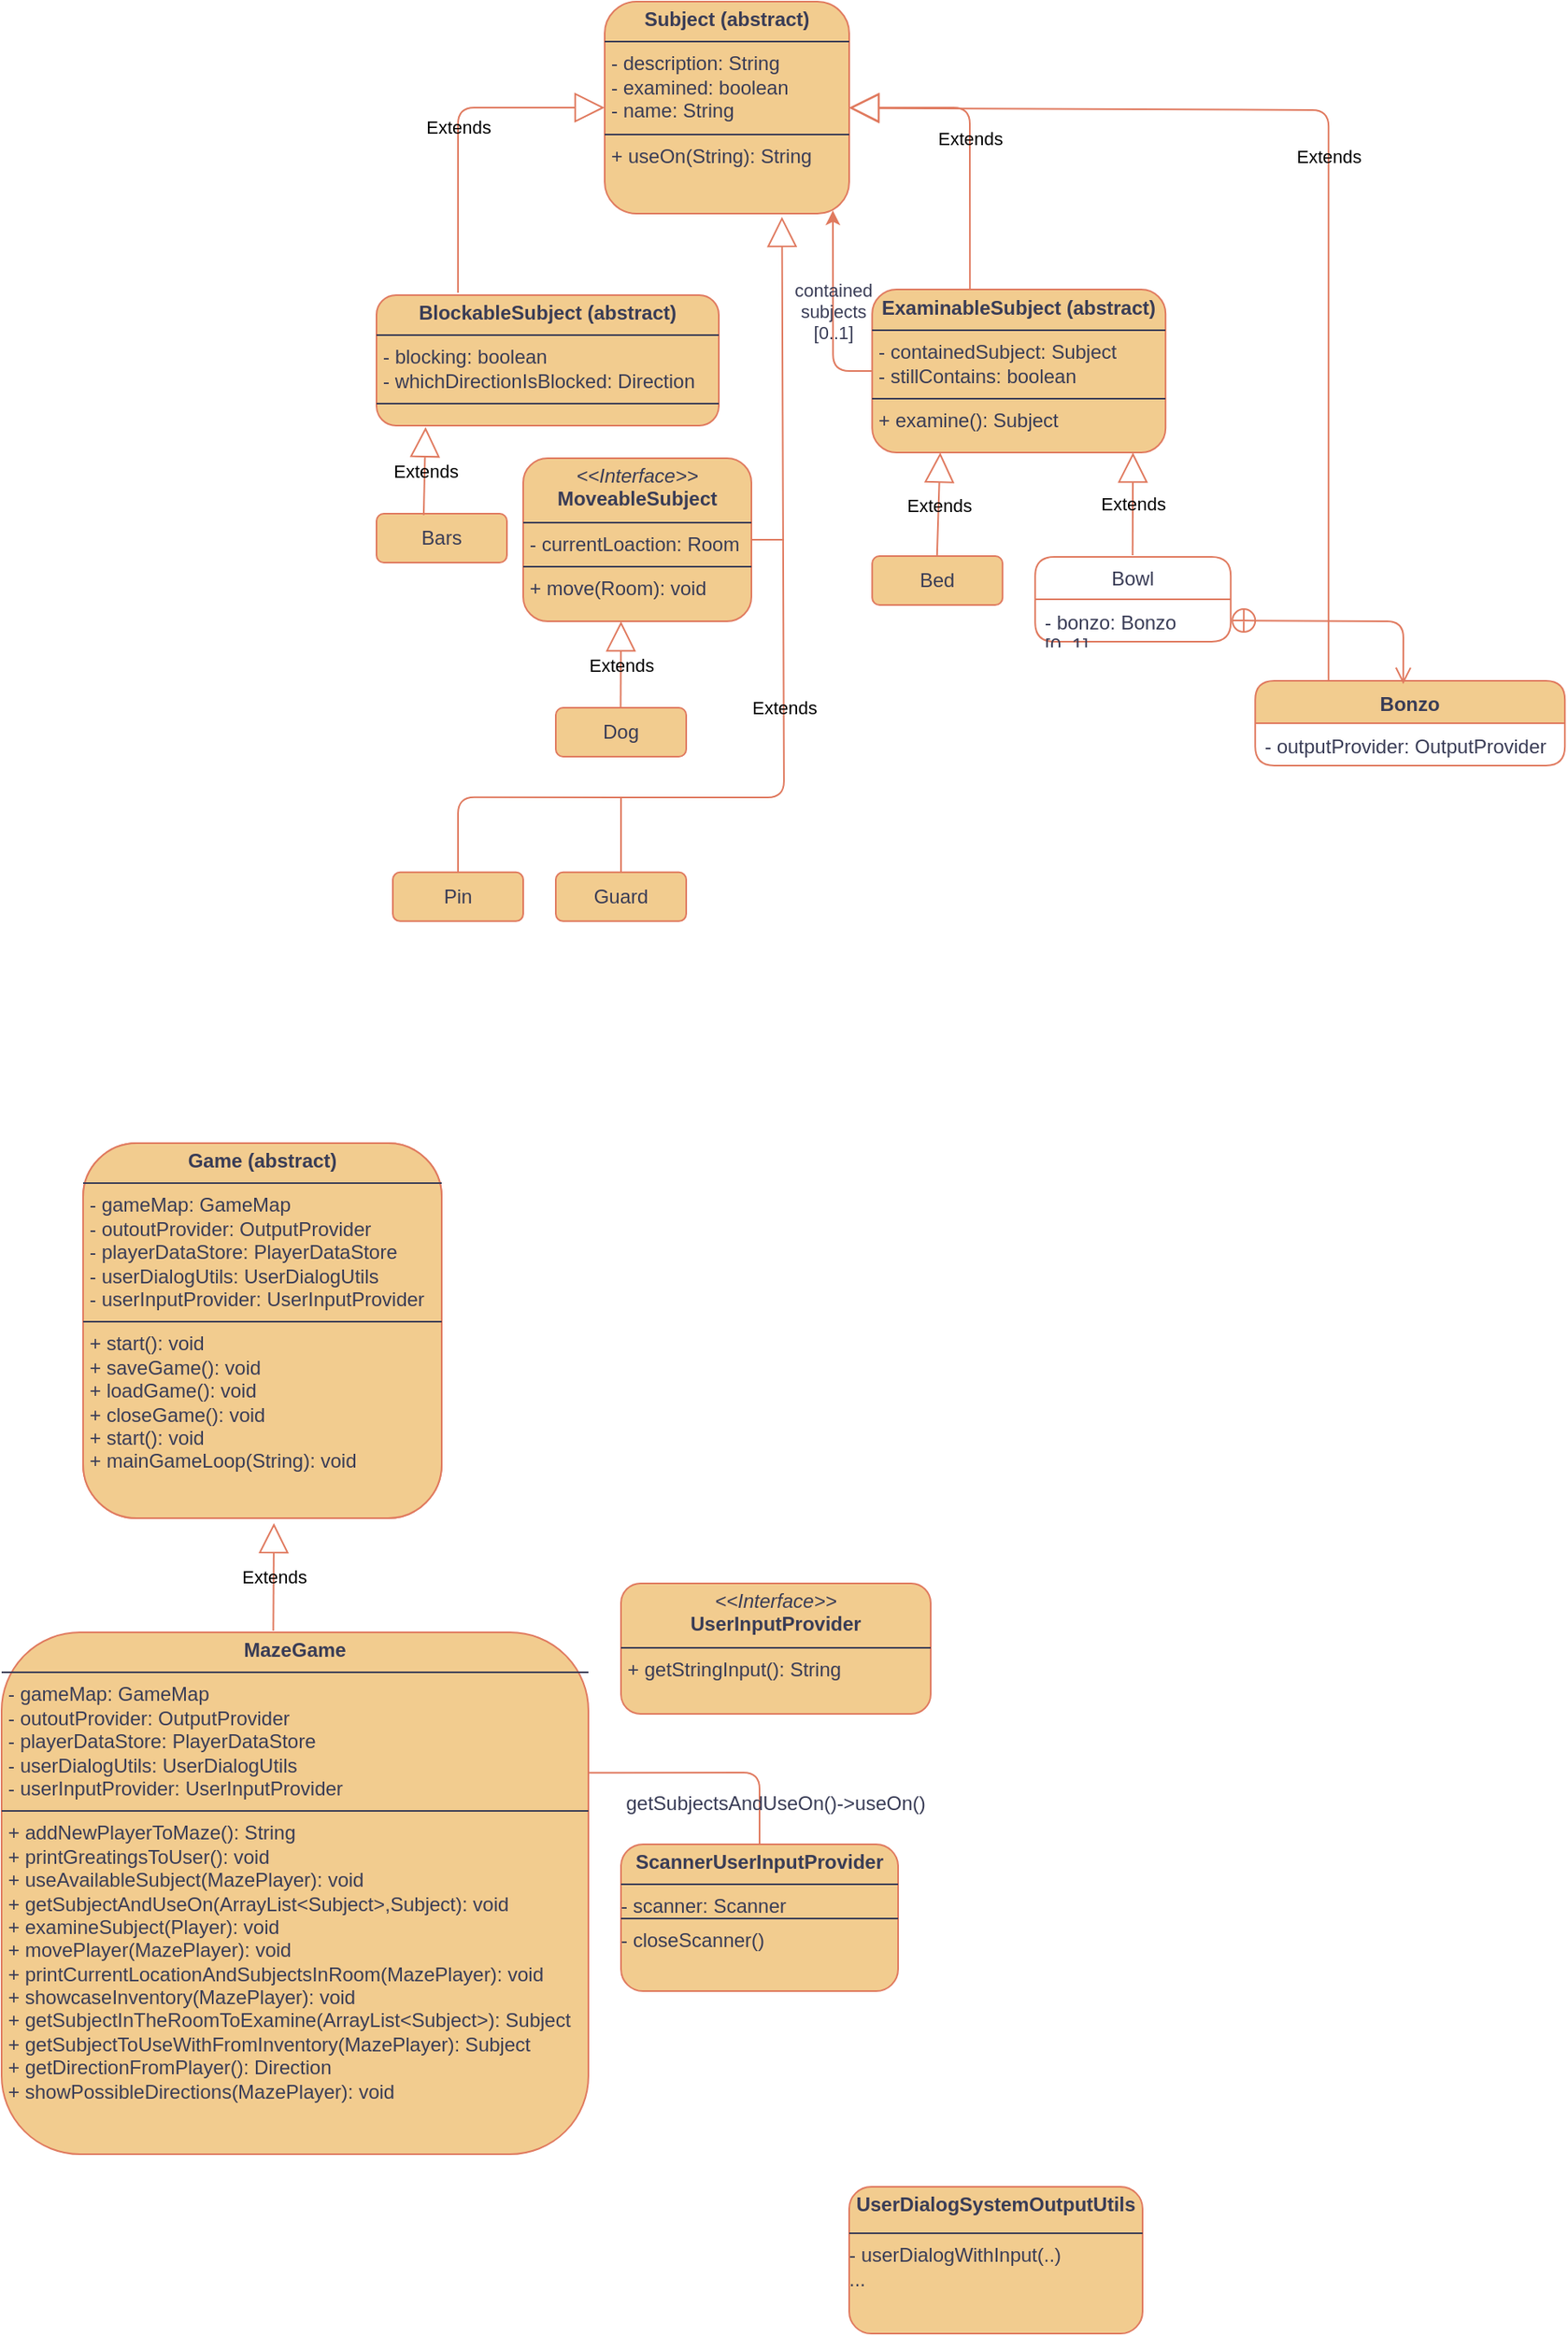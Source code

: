 <mxfile version="24.4.13" type="github">
  <diagram name="Page-1" id="AXgZJmAVB9x7k6VPBPpo">
    <mxGraphModel dx="1121" dy="598" grid="1" gridSize="10" guides="1" tooltips="1" connect="1" arrows="1" fold="1" page="1" pageScale="1" pageWidth="1169" pageHeight="827" math="0" shadow="0">
      <root>
        <mxCell id="0" />
        <mxCell id="1" parent="0" />
        <mxCell id="vj8tvU9fs9zhO4dunw9U-1" value="&lt;p style=&quot;margin:0px;margin-top:4px;text-align:center;&quot;&gt;&lt;b&gt;Subject (abstract)&lt;/b&gt;&lt;br&gt;&lt;/p&gt;&lt;hr size=&quot;1&quot; style=&quot;border-style:solid;&quot;&gt;&lt;p style=&quot;margin:0px;margin-left:4px;&quot;&gt;- description: String&lt;br&gt;- examined: boolean&lt;/p&gt;&lt;p style=&quot;margin:0px;margin-left:4px;&quot;&gt;- name: String&lt;br&gt;&lt;/p&gt;&lt;hr size=&quot;1&quot; style=&quot;border-style:solid;&quot;&gt;&lt;p style=&quot;margin:0px;margin-left:4px;&quot;&gt;+ useOn(String): String&lt;br&gt;&lt;br&gt;&lt;/p&gt;" style="verticalAlign=top;align=left;overflow=fill;html=1;whiteSpace=wrap;rounded=1;labelBackgroundColor=none;fillColor=#F2CC8F;strokeColor=#E07A5F;fontColor=#393C56;" vertex="1" parent="1">
          <mxGeometry x="390" y="170" width="150" height="130" as="geometry" />
        </mxCell>
        <mxCell id="vj8tvU9fs9zhO4dunw9U-2" value="&lt;p style=&quot;margin:0px;margin-top:4px;text-align:center;&quot;&gt;&lt;b&gt;BlockableSubject &lt;/b&gt;&lt;b&gt;(abstract)&lt;/b&gt;&lt;/p&gt;&lt;hr size=&quot;1&quot; style=&quot;border-style:solid;&quot;&gt;&lt;p style=&quot;margin:0px;margin-left:4px;&quot;&gt;- blocking: boolean&lt;br&gt;- whichDirectionIsBlocked: Direction&lt;/p&gt;&lt;hr size=&quot;1&quot; style=&quot;border-style:solid;&quot;&gt;&lt;p style=&quot;margin:0px;margin-left:4px;&quot;&gt;&lt;br&gt;&lt;/p&gt;" style="verticalAlign=top;align=left;overflow=fill;html=1;whiteSpace=wrap;rounded=1;labelBackgroundColor=none;fillColor=#F2CC8F;strokeColor=#E07A5F;fontColor=#393C56;" vertex="1" parent="1">
          <mxGeometry x="250" y="350" width="210" height="80" as="geometry" />
        </mxCell>
        <mxCell id="vj8tvU9fs9zhO4dunw9U-3" value="Extends" style="endArrow=block;endSize=16;endFill=0;html=1;rounded=1;entryX=0;entryY=0.5;entryDx=0;entryDy=0;exitX=0.238;exitY=-0.018;exitDx=0;exitDy=0;exitPerimeter=0;labelBackgroundColor=none;strokeColor=#E07A5F;fontColor=default;" edge="1" parent="1" source="vj8tvU9fs9zhO4dunw9U-2" target="vj8tvU9fs9zhO4dunw9U-1">
          <mxGeometry width="160" relative="1" as="geometry">
            <mxPoint x="320" y="340" as="sourcePoint" />
            <mxPoint x="680" y="340" as="targetPoint" />
            <Array as="points">
              <mxPoint x="300" y="235" />
            </Array>
          </mxGeometry>
        </mxCell>
        <mxCell id="vj8tvU9fs9zhO4dunw9U-4" value="Bars" style="html=1;whiteSpace=wrap;rounded=1;labelBackgroundColor=none;fillColor=#F2CC8F;strokeColor=#E07A5F;fontColor=#393C56;" vertex="1" parent="1">
          <mxGeometry x="250" y="484" width="80" height="30" as="geometry" />
        </mxCell>
        <mxCell id="vj8tvU9fs9zhO4dunw9U-5" value="Dog" style="html=1;whiteSpace=wrap;rounded=1;labelBackgroundColor=none;fillColor=#F2CC8F;strokeColor=#E07A5F;fontColor=#393C56;" vertex="1" parent="1">
          <mxGeometry x="360" y="603" width="80" height="30" as="geometry" />
        </mxCell>
        <mxCell id="vj8tvU9fs9zhO4dunw9U-6" value="Extends" style="endArrow=block;endSize=16;endFill=0;html=1;rounded=1;exitX=0.362;exitY=0.028;exitDx=0;exitDy=0;entryX=0.191;entryY=1.011;entryDx=0;entryDy=0;entryPerimeter=0;exitPerimeter=0;labelBackgroundColor=none;strokeColor=#E07A5F;fontColor=default;" edge="1" parent="1" source="vj8tvU9fs9zhO4dunw9U-4">
          <mxGeometry width="160" relative="1" as="geometry">
            <mxPoint x="289.77" y="484" as="sourcePoint" />
            <mxPoint x="280.11" y="430.88" as="targetPoint" />
          </mxGeometry>
        </mxCell>
        <mxCell id="vj8tvU9fs9zhO4dunw9U-7" value="Extends" style="endArrow=block;endSize=16;endFill=0;html=1;rounded=1;exitX=0.5;exitY=0;exitDx=0;exitDy=0;entryX=0.191;entryY=1.011;entryDx=0;entryDy=0;entryPerimeter=0;labelBackgroundColor=none;strokeColor=#E07A5F;fontColor=default;" edge="1" parent="1">
          <mxGeometry width="160" relative="1" as="geometry">
            <mxPoint x="399.77" y="603" as="sourcePoint" />
            <mxPoint x="400" y="550" as="targetPoint" />
          </mxGeometry>
        </mxCell>
        <mxCell id="vj8tvU9fs9zhO4dunw9U-8" value="&lt;p style=&quot;margin:0px;margin-top:4px;text-align:center;&quot;&gt;&lt;b&gt;ExaminableSubject &lt;/b&gt;&lt;b&gt;(abstract)&lt;/b&gt;&lt;/p&gt;&lt;hr size=&quot;1&quot; style=&quot;border-style:solid;&quot;&gt;&lt;p style=&quot;margin:0px;margin-left:4px;&quot;&gt;- containedSubject: Subject&lt;br&gt;- stillContains: boolean&lt;/p&gt;&lt;hr size=&quot;1&quot; style=&quot;border-style:solid;&quot;&gt;&lt;p style=&quot;margin:0px;margin-left:4px;&quot;&gt;+ examine(): Subject&lt;br&gt;&lt;/p&gt;" style="verticalAlign=top;align=left;overflow=fill;html=1;whiteSpace=wrap;rounded=1;labelBackgroundColor=none;fillColor=#F2CC8F;strokeColor=#E07A5F;fontColor=#393C56;" vertex="1" parent="1">
          <mxGeometry x="554.1" y="346.5" width="180" height="100" as="geometry" />
        </mxCell>
        <mxCell id="vj8tvU9fs9zhO4dunw9U-9" value="Extends" style="endArrow=block;endSize=16;endFill=0;html=1;rounded=1;exitX=0.238;exitY=-0.018;exitDx=0;exitDy=0;exitPerimeter=0;labelBackgroundColor=none;strokeColor=#E07A5F;fontColor=default;" edge="1" parent="1" target="vj8tvU9fs9zhO4dunw9U-1">
          <mxGeometry width="160" relative="1" as="geometry">
            <mxPoint x="614.1" y="346.5" as="sourcePoint" />
            <mxPoint x="574.1" y="231.5" as="targetPoint" />
            <Array as="points">
              <mxPoint x="614" y="235" />
            </Array>
          </mxGeometry>
        </mxCell>
        <mxCell id="vj8tvU9fs9zhO4dunw9U-10" value="Bed" style="html=1;whiteSpace=wrap;rounded=1;labelBackgroundColor=none;fillColor=#F2CC8F;strokeColor=#E07A5F;fontColor=#393C56;" vertex="1" parent="1">
          <mxGeometry x="554.1" y="510" width="80" height="30" as="geometry" />
        </mxCell>
        <mxCell id="vj8tvU9fs9zhO4dunw9U-11" value="Extends" style="endArrow=block;endSize=16;endFill=0;html=1;rounded=1;exitX=0.5;exitY=0;exitDx=0;exitDy=0;entryX=0.232;entryY=1;entryDx=0;entryDy=0;entryPerimeter=0;labelBackgroundColor=none;strokeColor=#E07A5F;fontColor=default;" edge="1" parent="1" target="vj8tvU9fs9zhO4dunw9U-8">
          <mxGeometry width="160" relative="1" as="geometry">
            <mxPoint x="593.87" y="510.5" as="sourcePoint" />
            <mxPoint x="594.1" y="457.5" as="targetPoint" />
          </mxGeometry>
        </mxCell>
        <mxCell id="vj8tvU9fs9zhO4dunw9U-16" value="Extends" style="endArrow=block;endSize=16;endFill=0;html=1;rounded=1;exitX=0.5;exitY=0;exitDx=0;exitDy=0;labelBackgroundColor=none;strokeColor=#E07A5F;fontColor=default;" edge="1" parent="1">
          <mxGeometry width="160" relative="1" as="geometry">
            <mxPoint x="713.87" y="509.5" as="sourcePoint" />
            <mxPoint x="714.1" y="446.5" as="targetPoint" />
          </mxGeometry>
        </mxCell>
        <mxCell id="vj8tvU9fs9zhO4dunw9U-17" value="Bowl" style="swimlane;fontStyle=0;childLayout=stackLayout;horizontal=1;startSize=26;fillColor=none;horizontalStack=0;resizeParent=1;resizeParentMax=0;resizeLast=0;collapsible=1;marginBottom=0;whiteSpace=wrap;html=1;rounded=1;labelBackgroundColor=none;strokeColor=#E07A5F;fontColor=#393C56;" vertex="1" parent="1">
          <mxGeometry x="654.1" y="510.5" width="120" height="52" as="geometry">
            <mxRectangle x="380" y="444" width="70" height="30" as="alternateBounds" />
          </mxGeometry>
        </mxCell>
        <mxCell id="vj8tvU9fs9zhO4dunw9U-18" value="- bonzo: Bonzo [0..1]" style="text;strokeColor=none;fillColor=none;align=left;verticalAlign=top;spacingLeft=4;spacingRight=4;overflow=hidden;rotatable=0;points=[[0,0.5],[1,0.5]];portConstraint=eastwest;whiteSpace=wrap;html=1;rounded=1;labelBackgroundColor=none;fontColor=#393C56;" vertex="1" parent="vj8tvU9fs9zhO4dunw9U-17">
          <mxGeometry y="26" width="120" height="26" as="geometry" />
        </mxCell>
        <mxCell id="vj8tvU9fs9zhO4dunw9U-23" value="Bonzo" style="swimlane;fontStyle=1;align=center;verticalAlign=top;childLayout=stackLayout;horizontal=1;startSize=26;horizontalStack=0;resizeParent=1;resizeParentMax=0;resizeLast=0;collapsible=1;marginBottom=0;whiteSpace=wrap;html=1;rounded=1;labelBackgroundColor=none;fillColor=#F2CC8F;strokeColor=#E07A5F;fontColor=#393C56;" vertex="1" parent="1">
          <mxGeometry x="789.1" y="586.5" width="190" height="52" as="geometry">
            <mxRectangle x="549.1" y="426.5" width="70" height="30" as="alternateBounds" />
          </mxGeometry>
        </mxCell>
        <mxCell id="vj8tvU9fs9zhO4dunw9U-24" value="- outputProvider: OutputProvider" style="text;strokeColor=none;fillColor=none;align=left;verticalAlign=top;spacingLeft=4;spacingRight=4;overflow=hidden;rotatable=0;points=[[0,0.5],[1,0.5]];portConstraint=eastwest;whiteSpace=wrap;html=1;rounded=1;labelBackgroundColor=none;fontColor=#393C56;" vertex="1" parent="vj8tvU9fs9zhO4dunw9U-23">
          <mxGeometry y="26" width="190" height="26" as="geometry" />
        </mxCell>
        <mxCell id="vj8tvU9fs9zhO4dunw9U-28" value="" style="endArrow=open;startArrow=circlePlus;endFill=0;startFill=0;endSize=8;html=1;rounded=1;exitX=1;exitY=0.5;exitDx=0;exitDy=0;entryX=0.478;entryY=0.039;entryDx=0;entryDy=0;entryPerimeter=0;labelBackgroundColor=none;strokeColor=#E07A5F;fontColor=default;" edge="1" parent="1" source="vj8tvU9fs9zhO4dunw9U-18" target="vj8tvU9fs9zhO4dunw9U-23">
          <mxGeometry width="160" relative="1" as="geometry">
            <mxPoint x="334.1" y="616.5" as="sourcePoint" />
            <mxPoint x="494.1" y="616.5" as="targetPoint" />
            <Array as="points">
              <mxPoint x="880" y="550" />
            </Array>
          </mxGeometry>
        </mxCell>
        <mxCell id="vj8tvU9fs9zhO4dunw9U-29" value="Extends" style="endArrow=block;endSize=16;endFill=0;html=1;rounded=1;exitX=0.238;exitY=-0.018;exitDx=0;exitDy=0;exitPerimeter=0;labelBackgroundColor=none;strokeColor=#E07A5F;fontColor=default;" edge="1" parent="1" target="vj8tvU9fs9zhO4dunw9U-1">
          <mxGeometry width="160" relative="1" as="geometry">
            <mxPoint x="834.1" y="586.5" as="sourcePoint" />
            <mxPoint x="574.1" y="231.5" as="targetPoint" />
            <Array as="points">
              <mxPoint x="834.1" y="236.5" />
            </Array>
          </mxGeometry>
        </mxCell>
        <mxCell id="vj8tvU9fs9zhO4dunw9U-30" value="" style="endArrow=classic;html=1;rounded=1;exitX=0;exitY=0.5;exitDx=0;exitDy=0;entryX=0.706;entryY=1.012;entryDx=0;entryDy=0;entryPerimeter=0;labelBackgroundColor=none;strokeColor=#E07A5F;fontColor=default;" edge="1" parent="1" source="vj8tvU9fs9zhO4dunw9U-8">
          <mxGeometry relative="1" as="geometry">
            <mxPoint x="494.1" y="326.5" as="sourcePoint" />
            <mxPoint x="530.0" y="298.06" as="targetPoint" />
            <Array as="points">
              <mxPoint x="530.1" y="396.5" />
            </Array>
          </mxGeometry>
        </mxCell>
        <mxCell id="vj8tvU9fs9zhO4dunw9U-31" value="contained&lt;br&gt;subjects&lt;br&gt;[0..1]" style="edgeLabel;resizable=0;html=1;;align=center;verticalAlign=middle;rounded=1;labelBackgroundColor=none;fontColor=#393C56;" connectable="0" vertex="1" parent="vj8tvU9fs9zhO4dunw9U-30">
          <mxGeometry relative="1" as="geometry" />
        </mxCell>
        <mxCell id="vj8tvU9fs9zhO4dunw9U-32" value="Pin" style="html=1;whiteSpace=wrap;rounded=1;labelBackgroundColor=none;fillColor=#F2CC8F;strokeColor=#E07A5F;fontColor=#393C56;" vertex="1" parent="1">
          <mxGeometry x="260" y="703.92" width="80" height="30" as="geometry" />
        </mxCell>
        <mxCell id="vj8tvU9fs9zhO4dunw9U-33" value="Extends" style="endArrow=block;endSize=16;endFill=0;html=1;rounded=1;entryX=0.725;entryY=1.015;entryDx=0;entryDy=0;entryPerimeter=0;labelBackgroundColor=none;strokeColor=#E07A5F;fontColor=default;" edge="1" parent="1" source="vj8tvU9fs9zhO4dunw9U-32" target="vj8tvU9fs9zhO4dunw9U-1">
          <mxGeometry width="160" relative="1" as="geometry">
            <mxPoint x="300" y="697.92" as="sourcePoint" />
            <mxPoint x="468.45" y="350.0" as="targetPoint" />
            <Array as="points">
              <mxPoint x="300" y="657.92" />
              <mxPoint x="500" y="658" />
            </Array>
          </mxGeometry>
        </mxCell>
        <mxCell id="vj8tvU9fs9zhO4dunw9U-34" value="Guard" style="html=1;whiteSpace=wrap;rounded=1;labelBackgroundColor=none;fillColor=#F2CC8F;strokeColor=#E07A5F;fontColor=#393C56;" vertex="1" parent="1">
          <mxGeometry x="360" y="703.92" width="80" height="30" as="geometry" />
        </mxCell>
        <mxCell id="vj8tvU9fs9zhO4dunw9U-36" value="" style="endArrow=none;html=1;rounded=1;labelBackgroundColor=none;strokeColor=#E07A5F;fontColor=default;" edge="1" parent="1">
          <mxGeometry width="50" height="50" relative="1" as="geometry">
            <mxPoint x="400" y="703.92" as="sourcePoint" />
            <mxPoint x="400" y="657.92" as="targetPoint" />
          </mxGeometry>
        </mxCell>
        <mxCell id="vj8tvU9fs9zhO4dunw9U-41" value="&lt;p style=&quot;margin:0px;margin-top:4px;text-align:center;&quot;&gt;&lt;i&gt;&amp;lt;&amp;lt;Interface&amp;gt;&amp;gt;&lt;/i&gt;&lt;br&gt;&lt;b&gt;MoveableSubject&lt;/b&gt;&lt;br&gt;&lt;/p&gt;&lt;hr size=&quot;1&quot; style=&quot;border-style:solid;&quot;&gt;&lt;p style=&quot;margin:0px;margin-left:4px;&quot;&gt;- currentLoaction: Room&lt;br&gt;&lt;/p&gt;&lt;hr size=&quot;1&quot; style=&quot;border-style:solid;&quot;&gt;&lt;p style=&quot;margin:0px;margin-left:4px;&quot;&gt;+ move(Room): void&lt;br&gt;&lt;/p&gt;" style="verticalAlign=top;align=left;overflow=fill;html=1;whiteSpace=wrap;rounded=1;labelBackgroundColor=none;fillColor=#F2CC8F;strokeColor=#E07A5F;fontColor=#393C56;" vertex="1" parent="1">
          <mxGeometry x="340" y="450" width="140" height="100" as="geometry" />
        </mxCell>
        <mxCell id="vj8tvU9fs9zhO4dunw9U-43" value="" style="endArrow=none;html=1;rounded=1;labelBackgroundColor=none;strokeColor=#E07A5F;fontColor=default;" edge="1" parent="1">
          <mxGeometry width="50" height="50" relative="1" as="geometry">
            <mxPoint x="480" y="500" as="sourcePoint" />
            <mxPoint x="500" y="500" as="targetPoint" />
          </mxGeometry>
        </mxCell>
        <mxCell id="vj8tvU9fs9zhO4dunw9U-44" value="&lt;p style=&quot;margin:0px;margin-top:4px;text-align:center;&quot;&gt;&lt;b&gt;MazeGame&lt;/b&gt;&lt;/p&gt;&lt;hr size=&quot;1&quot; style=&quot;border-style:solid;&quot;&gt;&lt;p style=&quot;margin:0px;margin-left:4px;&quot;&gt;- gameMap: GameMap&lt;br&gt;- outoutProvider: OutputProvider&lt;/p&gt;&lt;p style=&quot;margin:0px;margin-left:4px;&quot;&gt;- playerDataStore: PlayerDataStore&lt;/p&gt;&lt;p style=&quot;margin:0px;margin-left:4px;&quot;&gt;- userDialogUtils: UserDialogUtils&lt;br&gt;- userInputProvider: UserInputProvider&lt;/p&gt;&lt;hr size=&quot;1&quot; style=&quot;border-style:solid;&quot;&gt;&lt;p style=&quot;margin:0px;margin-left:4px;&quot;&gt;+ addNewPlayerToMaze(): String&lt;br&gt;+ printGreatingsToUser(): void&lt;br&gt;+ useAvailableSubject(MazePlayer): void&lt;br&gt;&lt;/p&gt;&lt;p style=&quot;margin:0px;margin-left:4px;&quot;&gt;+ getSubjectAndUseOn(ArrayList&amp;lt;Subject&amp;gt;,Subject): void&lt;br&gt;+ examineSubject(Player): void&lt;/p&gt;&lt;p style=&quot;margin:0px;margin-left:4px;&quot;&gt;+ movePlayer(MazePlayer): void&lt;br&gt;+ printCurrentLocationAndSubjectsInRoom(MazePlayer): void&lt;br&gt;+ showcaseInventory(MazePlayer): void&lt;br&gt;+ getSubjectInTheRoomToExamine(ArrayList&amp;lt;Subject&amp;gt;): Subject&lt;br&gt;+ getSubjectToUseWithFromInventory(MazePlayer): Subject&lt;br&gt;+ getDirectionFromPlayer(): Direction&lt;br&gt;+ showPossibleDirections(MazePlayer): void&lt;br&gt;&lt;/p&gt;" style="verticalAlign=top;align=left;overflow=fill;html=1;whiteSpace=wrap;rounded=1;labelBackgroundColor=none;fillColor=#F2CC8F;strokeColor=#E07A5F;fontColor=#393C56;" vertex="1" parent="1">
          <mxGeometry x="20" y="1170" width="360" height="320" as="geometry" />
        </mxCell>
        <mxCell id="vj8tvU9fs9zhO4dunw9U-45" value="&lt;p style=&quot;margin:0px;margin-top:4px;text-align:center;&quot;&gt;&lt;b&gt;Game (abstract)&lt;br&gt;&lt;/b&gt;&lt;/p&gt;&lt;hr size=&quot;1&quot; style=&quot;border-style:solid;&quot;&gt;&lt;p style=&quot;margin:0px;margin-left:4px;&quot;&gt;- gameMap: GameMap&lt;br&gt;- outoutProvider: OutputProvider&lt;/p&gt;&lt;p style=&quot;margin:0px;margin-left:4px;&quot;&gt;- playerDataStore: PlayerDataStore&lt;/p&gt;&lt;p style=&quot;margin:0px;margin-left:4px;&quot;&gt;- userDialogUtils: UserDialogUtils&lt;br&gt;- userInputProvider: UserInputProvider&lt;/p&gt;&lt;hr size=&quot;1&quot; style=&quot;border-style:solid;&quot;&gt;&lt;p style=&quot;margin:0px;margin-left:4px;&quot;&gt;+ start(): void&lt;/p&gt;&lt;p style=&quot;margin:0px;margin-left:4px;&quot;&gt;+ saveGame(): void&lt;/p&gt;&lt;p style=&quot;margin:0px;margin-left:4px;&quot;&gt;+ loadGame(): void&lt;/p&gt;&lt;p style=&quot;margin:0px;margin-left:4px;&quot;&gt;+ closeGame(): void&lt;/p&gt;&lt;p style=&quot;margin:0px;margin-left:4px;&quot;&gt;+ start(): void&lt;/p&gt;&lt;p style=&quot;margin:0px;margin-left:4px;&quot;&gt;&lt;/p&gt;&lt;p style=&quot;margin:0px;margin-left:4px;&quot;&gt;+ mainGameLoop(String): void &lt;br&gt;&lt;/p&gt;&lt;p style=&quot;margin:0px;margin-left:4px;&quot;&gt;&lt;br&gt;&lt;/p&gt;" style="verticalAlign=top;align=left;overflow=fill;html=1;whiteSpace=wrap;rounded=1;labelBackgroundColor=none;fillColor=#F2CC8F;strokeColor=#E07A5F;fontColor=#393C56;" vertex="1" parent="1">
          <mxGeometry x="70" y="870" width="220" height="230" as="geometry" />
        </mxCell>
        <mxCell id="vj8tvU9fs9zhO4dunw9U-46" value="Extends" style="endArrow=block;endSize=16;endFill=0;html=1;rounded=1;exitX=0.463;exitY=-0.003;exitDx=0;exitDy=0;entryX=0.532;entryY=1.013;entryDx=0;entryDy=0;entryPerimeter=0;exitPerimeter=0;labelBackgroundColor=none;strokeColor=#E07A5F;fontColor=default;" edge="1" parent="1" source="vj8tvU9fs9zhO4dunw9U-44" target="vj8tvU9fs9zhO4dunw9U-47">
          <mxGeometry width="160" relative="1" as="geometry">
            <mxPoint x="199.44" y="1170" as="sourcePoint" />
            <mxPoint x="200.55" y="1115.88" as="targetPoint" />
          </mxGeometry>
        </mxCell>
        <mxCell id="vj8tvU9fs9zhO4dunw9U-47" value="&lt;p style=&quot;margin:0px;margin-top:4px;text-align:center;&quot;&gt;&lt;b&gt;Game (abstract)&lt;br&gt;&lt;/b&gt;&lt;/p&gt;&lt;hr size=&quot;1&quot; style=&quot;border-style:solid;&quot;&gt;&lt;p style=&quot;margin:0px;margin-left:4px;&quot;&gt;- gameMap: GameMap&lt;br&gt;- outoutProvider: OutputProvider&lt;/p&gt;&lt;p style=&quot;margin:0px;margin-left:4px;&quot;&gt;- playerDataStore: PlayerDataStore&lt;/p&gt;&lt;p style=&quot;margin:0px;margin-left:4px;&quot;&gt;- userDialogUtils: UserDialogUtils&lt;br&gt;- userInputProvider: UserInputProvider&lt;/p&gt;&lt;hr size=&quot;1&quot; style=&quot;border-style:solid;&quot;&gt;&lt;p style=&quot;margin:0px;margin-left:4px;&quot;&gt;+ start(): void&lt;/p&gt;&lt;p style=&quot;margin:0px;margin-left:4px;&quot;&gt;+ saveGame(): void&lt;/p&gt;&lt;p style=&quot;margin:0px;margin-left:4px;&quot;&gt;+ loadGame(): void&lt;/p&gt;&lt;p style=&quot;margin:0px;margin-left:4px;&quot;&gt;+ closeGame(): void&lt;/p&gt;&lt;p style=&quot;margin:0px;margin-left:4px;&quot;&gt;+ start(): void&lt;/p&gt;&lt;p style=&quot;margin:0px;margin-left:4px;&quot;&gt;&lt;/p&gt;&lt;p style=&quot;margin:0px;margin-left:4px;&quot;&gt;+ mainGameLoop(String): void &lt;br&gt;&lt;/p&gt;&lt;p style=&quot;margin:0px;margin-left:4px;&quot;&gt;&lt;br&gt;&lt;/p&gt;" style="verticalAlign=top;align=left;overflow=fill;html=1;whiteSpace=wrap;rounded=1;labelBackgroundColor=none;fillColor=#F2CC8F;strokeColor=#E07A5F;fontColor=#393C56;" vertex="1" parent="1">
          <mxGeometry x="70" y="870" width="220" height="230" as="geometry" />
        </mxCell>
        <mxCell id="vj8tvU9fs9zhO4dunw9U-52" value="&lt;p style=&quot;margin:0px;margin-top:4px;text-align:center;&quot;&gt;&lt;b&gt;ScannerUserInputProvider&lt;br&gt;&lt;/b&gt;&lt;/p&gt;&lt;hr size=&quot;1&quot; style=&quot;border-style:solid;&quot;&gt;&lt;div style=&quot;height:2px;&quot;&gt;- scanner: Scanner&lt;/div&gt;&lt;div style=&quot;height:2px;&quot;&gt;&lt;br&gt;&lt;/div&gt;&lt;div style=&quot;height:2px;&quot;&gt;&lt;br&gt;&lt;/div&gt;&lt;div style=&quot;height:2px;&quot;&gt;&lt;br&gt;&lt;/div&gt;&lt;hr size=&quot;1&quot; style=&quot;border-style:solid;&quot;&gt;&lt;div style=&quot;height:2px;&quot;&gt;- closeScanner()&lt;br&gt;&lt;/div&gt;" style="verticalAlign=top;align=left;overflow=fill;html=1;whiteSpace=wrap;strokeColor=#E07A5F;fontColor=#393C56;fillColor=#F2CC8F;rounded=1;" vertex="1" parent="1">
          <mxGeometry x="400" y="1300" width="170" height="90" as="geometry" />
        </mxCell>
        <mxCell id="vj8tvU9fs9zhO4dunw9U-55" value="" style="endArrow=none;html=1;rounded=1;strokeColor=#E07A5F;fontColor=#393C56;fillColor=#F2CC8F;entryX=0.999;entryY=0.269;entryDx=0;entryDy=0;entryPerimeter=0;exitX=0.5;exitY=0;exitDx=0;exitDy=0;" edge="1" parent="1" source="vj8tvU9fs9zhO4dunw9U-52" target="vj8tvU9fs9zhO4dunw9U-44">
          <mxGeometry width="50" height="50" relative="1" as="geometry">
            <mxPoint x="240" y="1570" as="sourcePoint" />
            <mxPoint x="290" y="1520" as="targetPoint" />
            <Array as="points">
              <mxPoint x="485" y="1256" />
            </Array>
          </mxGeometry>
        </mxCell>
        <mxCell id="vj8tvU9fs9zhO4dunw9U-56" value="getSubjectsAndUseOn()-&amp;gt;useOn()" style="text;html=1;align=center;verticalAlign=middle;whiteSpace=wrap;rounded=0;fontColor=#393C56;" vertex="1" parent="1">
          <mxGeometry x="390" y="1260" width="210" height="30" as="geometry" />
        </mxCell>
        <mxCell id="vj8tvU9fs9zhO4dunw9U-57" value="&lt;p style=&quot;margin:0px;margin-top:4px;text-align:center;&quot;&gt;&lt;b&gt;UserDialogSystemOutputUtils&lt;br&gt;&lt;/b&gt;&lt;/p&gt;&lt;div style=&quot;height:2px;&quot;&gt;&lt;br&gt;&lt;/div&gt;&lt;div style=&quot;height:2px;&quot;&gt;&lt;br&gt;&lt;/div&gt;&lt;hr size=&quot;1&quot; style=&quot;border-style:solid;&quot;&gt;&lt;div style=&quot;height:2px;&quot;&gt;- userDialogWithInput(..)&lt;br&gt;...&lt;br&gt;&lt;/div&gt;" style="verticalAlign=top;align=left;overflow=fill;html=1;whiteSpace=wrap;strokeColor=#E07A5F;fontColor=#393C56;fillColor=#F2CC8F;rounded=1;" vertex="1" parent="1">
          <mxGeometry x="540" y="1510" width="180" height="90" as="geometry" />
        </mxCell>
        <mxCell id="vj8tvU9fs9zhO4dunw9U-58" value="&lt;p style=&quot;margin:0px;margin-top:4px;text-align:center;&quot;&gt;&lt;i&gt;&amp;lt;&amp;lt;Interface&amp;gt;&amp;gt;&lt;br&gt;&lt;/i&gt;&lt;b&gt;UserInputProvider&lt;/b&gt;&lt;/p&gt;&lt;hr size=&quot;1&quot; style=&quot;border-style:solid;&quot;&gt;&lt;p style=&quot;margin:0px;margin-left:4px;&quot;&gt;+ getStringInput(): String&lt;br&gt;&lt;br&gt;&lt;/p&gt;" style="verticalAlign=top;align=left;overflow=fill;html=1;whiteSpace=wrap;rounded=1;strokeColor=#E07A5F;fontColor=#393C56;fillColor=#F2CC8F;" vertex="1" parent="1">
          <mxGeometry x="400" y="1140" width="190" height="80" as="geometry" />
        </mxCell>
      </root>
    </mxGraphModel>
  </diagram>
</mxfile>

